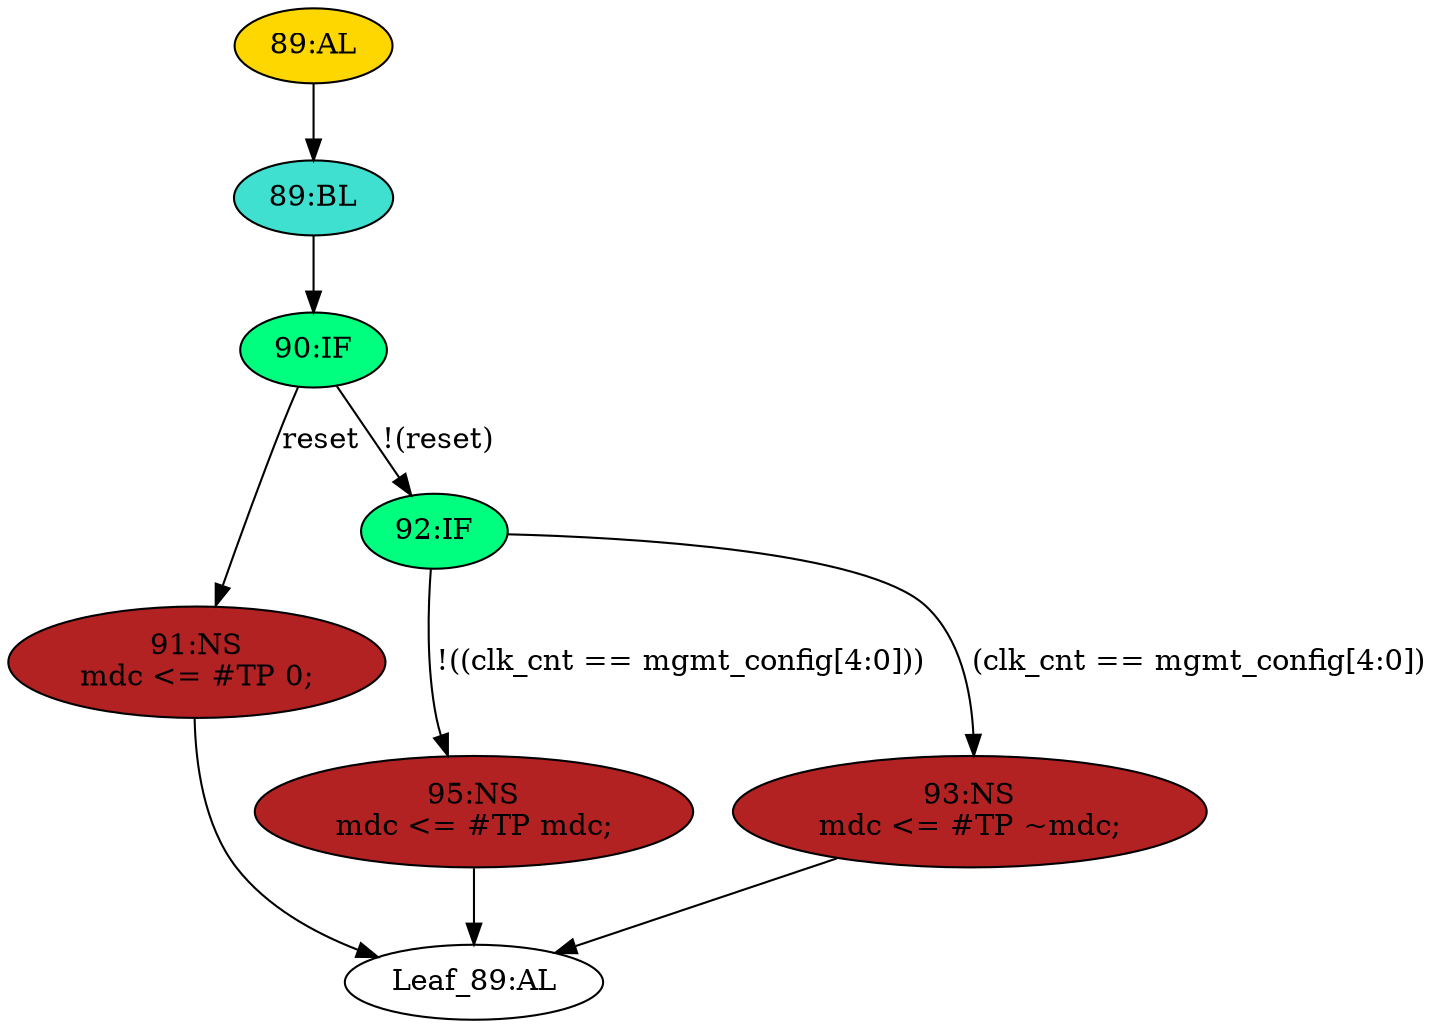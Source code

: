 strict digraph "" {
	node [label="\N"];
	"91:NS"	 [ast="<pyverilog.vparser.ast.NonblockingSubstitution object at 0x7f25c92d3050>",
		fillcolor=firebrick,
		label="91:NS
mdc <= #TP 0;",
		statements="[<pyverilog.vparser.ast.NonblockingSubstitution object at 0x7f25c92d3050>]",
		style=filled,
		typ=NonblockingSubstitution];
	"Leaf_89:AL"	 [def_var="['mdc']",
		label="Leaf_89:AL"];
	"91:NS" -> "Leaf_89:AL"	 [cond="[]",
		lineno=None];
	"89:BL"	 [ast="<pyverilog.vparser.ast.Block object at 0x7f25c92d3d10>",
		fillcolor=turquoise,
		label="89:BL",
		statements="[]",
		style=filled,
		typ=Block];
	"90:IF"	 [ast="<pyverilog.vparser.ast.IfStatement object at 0x7f25c92d3d50>",
		fillcolor=springgreen,
		label="90:IF",
		statements="[]",
		style=filled,
		typ=IfStatement];
	"89:BL" -> "90:IF"	 [cond="[]",
		lineno=None];
	"89:AL"	 [ast="<pyverilog.vparser.ast.Always object at 0x7f25c92dd410>",
		clk_sens=True,
		fillcolor=gold,
		label="89:AL",
		sens="['mgmt_clk', 'reset']",
		statements="[]",
		style=filled,
		typ=Always,
		use_var="['reset', 'mdc', 'clk_cnt', 'mgmt_config']"];
	"89:AL" -> "89:BL"	 [cond="[]",
		lineno=None];
	"92:IF"	 [ast="<pyverilog.vparser.ast.IfStatement object at 0x7f25c92d3dd0>",
		fillcolor=springgreen,
		label="92:IF",
		statements="[]",
		style=filled,
		typ=IfStatement];
	"95:NS"	 [ast="<pyverilog.vparser.ast.NonblockingSubstitution object at 0x7f25c92d3e10>",
		fillcolor=firebrick,
		label="95:NS
mdc <= #TP mdc;",
		statements="[<pyverilog.vparser.ast.NonblockingSubstitution object at 0x7f25c92d3e10>]",
		style=filled,
		typ=NonblockingSubstitution];
	"92:IF" -> "95:NS"	 [cond="['clk_cnt', 'mgmt_config']",
		label="!((clk_cnt == mgmt_config[4:0]))",
		lineno=92];
	"93:NS"	 [ast="<pyverilog.vparser.ast.NonblockingSubstitution object at 0x7f25c92dd050>",
		fillcolor=firebrick,
		label="93:NS
mdc <= #TP ~mdc;",
		statements="[<pyverilog.vparser.ast.NonblockingSubstitution object at 0x7f25c92dd050>]",
		style=filled,
		typ=NonblockingSubstitution];
	"92:IF" -> "93:NS"	 [cond="['clk_cnt', 'mgmt_config']",
		label="(clk_cnt == mgmt_config[4:0])",
		lineno=92];
	"90:IF" -> "91:NS"	 [cond="['reset']",
		label=reset,
		lineno=90];
	"90:IF" -> "92:IF"	 [cond="['reset']",
		label="!(reset)",
		lineno=90];
	"95:NS" -> "Leaf_89:AL"	 [cond="[]",
		lineno=None];
	"93:NS" -> "Leaf_89:AL"	 [cond="[]",
		lineno=None];
}
